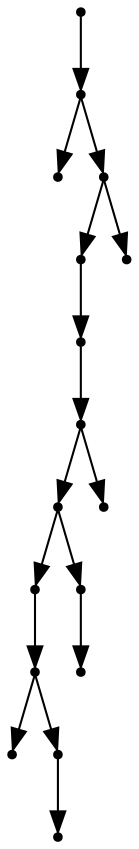 digraph {
  16 [shape=point];
  15 [shape=point];
  0 [shape=point];
  14 [shape=point];
  12 [shape=point];
  11 [shape=point];
  10 [shape=point];
  8 [shape=point];
  5 [shape=point];
  4 [shape=point];
  1 [shape=point];
  3 [shape=point];
  2 [shape=point];
  7 [shape=point];
  6 [shape=point];
  9 [shape=point];
  13 [shape=point];
16 -> 15;
15 -> 0;
15 -> 14;
14 -> 12;
12 -> 11;
11 -> 10;
10 -> 8;
8 -> 5;
5 -> 4;
4 -> 1;
4 -> 3;
3 -> 2;
8 -> 7;
7 -> 6;
10 -> 9;
14 -> 13;
}
